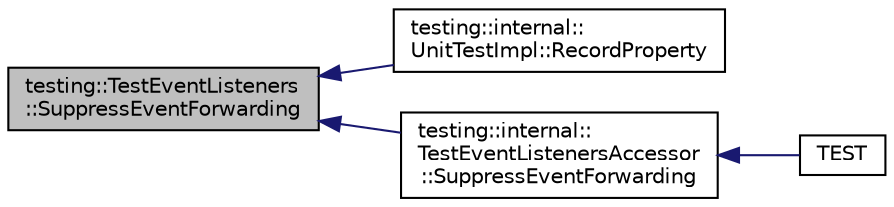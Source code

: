 digraph "testing::TestEventListeners::SuppressEventForwarding"
{
  edge [fontname="Helvetica",fontsize="10",labelfontname="Helvetica",labelfontsize="10"];
  node [fontname="Helvetica",fontsize="10",shape=record];
  rankdir="LR";
  Node106 [label="testing::TestEventListeners\l::SuppressEventForwarding",height=0.2,width=0.4,color="black", fillcolor="grey75", style="filled", fontcolor="black"];
  Node106 -> Node107 [dir="back",color="midnightblue",fontsize="10",style="solid",fontname="Helvetica"];
  Node107 [label="testing::internal::\lUnitTestImpl::RecordProperty",height=0.2,width=0.4,color="black", fillcolor="white", style="filled",URL="$d7/dda/classtesting_1_1internal_1_1_unit_test_impl.html#a15e4af4df167d2504decbc8fcc108a6f"];
  Node106 -> Node108 [dir="back",color="midnightblue",fontsize="10",style="solid",fontname="Helvetica"];
  Node108 [label="testing::internal::\lTestEventListenersAccessor\l::SuppressEventForwarding",height=0.2,width=0.4,color="black", fillcolor="white", style="filled",URL="$d6/d5c/classtesting_1_1internal_1_1_test_event_listeners_accessor.html#abfc0a0f8163465f4f5d42436ec8c7cb3"];
  Node108 -> Node109 [dir="back",color="midnightblue",fontsize="10",style="solid",fontname="Helvetica"];
  Node109 [label="TEST",height=0.2,width=0.4,color="black", fillcolor="white", style="filled",URL="$df/d01/gtest__unittest_8cc.html#abdd2f070281db35988b7f6c22f2623e7"];
}
